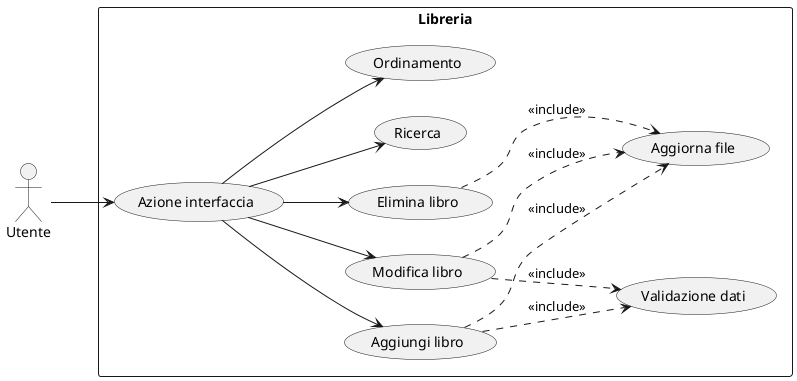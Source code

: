 @startuml
left to right direction

actor Utente

rectangle "Libreria" {
    usecase "Azione interfaccia" as UC_GUI
    usecase "Aggiungi libro" as UC_Add
    usecase "Modifica libro" as UC_Edit
    usecase "Elimina libro" as UC_Delete
    usecase "Ricerca" as UC_Search
    usecase "Ordinamento" as UC_Sort
    usecase "Validazione dati" as UC_validate
    usecase "Aggiorna file" as UC_File
}

' Relazioni utente-caso d'uso
Utente --> UC_GUI
UC_GUI --> UC_Add
UC_GUI --> UC_Edit
UC_GUI --> UC_Delete
UC_GUI --> UC_Search
UC_GUI --> UC_Sort

' Relazioni include per la validazione
UC_Add ..> UC_validate : <<include>>
UC_Edit ..> UC_validate : <<include>>

' Relazioni include per l'aggiornamento del file
UC_Add ..> UC_File : <<include>>
UC_Edit ..> UC_File : <<include>>
UC_Delete ..> UC_File : <<include>>

@enduml